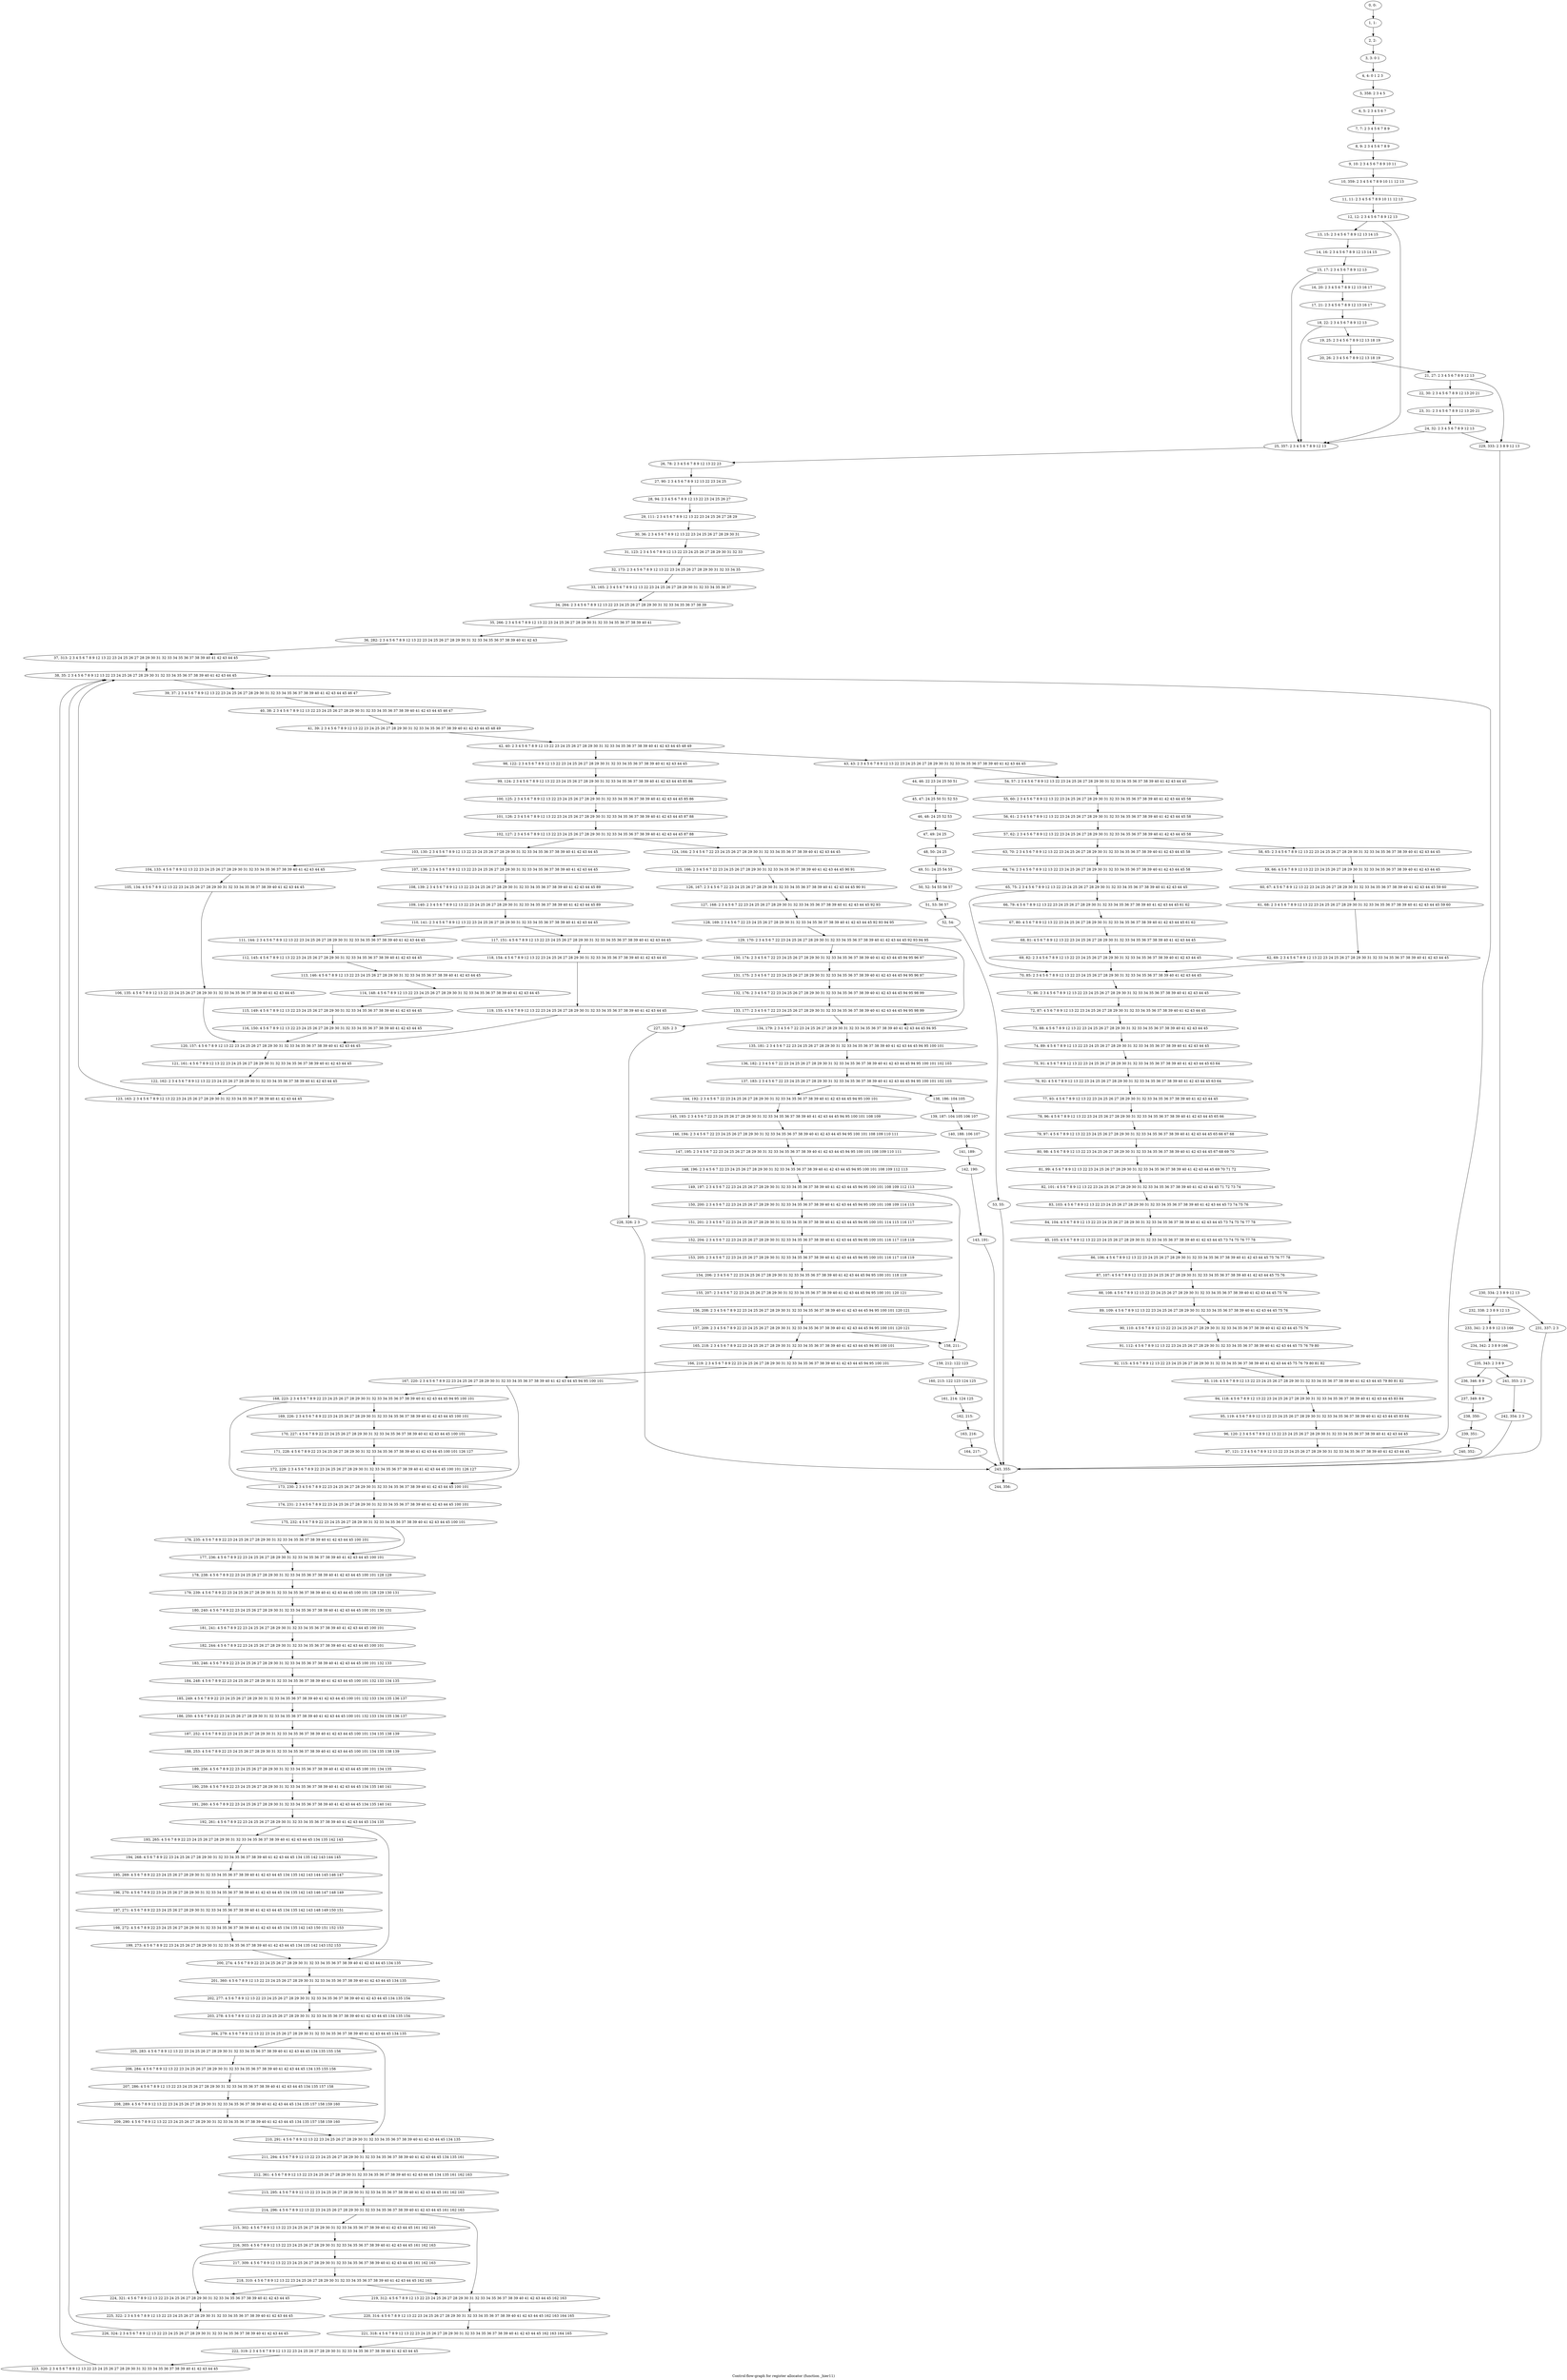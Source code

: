 digraph G {
graph [label="Control-flow-graph for register allocator (function _hier11)"]
0[label="0, 0: "];
1[label="1, 1: "];
2[label="2, 2: "];
3[label="3, 3: 0 1 "];
4[label="4, 4: 0 1 2 3 "];
5[label="5, 358: 2 3 4 5 "];
6[label="6, 5: 2 3 4 5 6 7 "];
7[label="7, 7: 2 3 4 5 6 7 8 9 "];
8[label="8, 9: 2 3 4 5 6 7 8 9 "];
9[label="9, 10: 2 3 4 5 6 7 8 9 10 11 "];
10[label="10, 359: 2 3 4 5 6 7 8 9 10 11 12 13 "];
11[label="11, 11: 2 3 4 5 6 7 8 9 10 11 12 13 "];
12[label="12, 12: 2 3 4 5 6 7 8 9 12 13 "];
13[label="13, 15: 2 3 4 5 6 7 8 9 12 13 14 15 "];
14[label="14, 16: 2 3 4 5 6 7 8 9 12 13 14 15 "];
15[label="15, 17: 2 3 4 5 6 7 8 9 12 13 "];
16[label="16, 20: 2 3 4 5 6 7 8 9 12 13 16 17 "];
17[label="17, 21: 2 3 4 5 6 7 8 9 12 13 16 17 "];
18[label="18, 22: 2 3 4 5 6 7 8 9 12 13 "];
19[label="19, 25: 2 3 4 5 6 7 8 9 12 13 18 19 "];
20[label="20, 26: 2 3 4 5 6 7 8 9 12 13 18 19 "];
21[label="21, 27: 2 3 4 5 6 7 8 9 12 13 "];
22[label="22, 30: 2 3 4 5 6 7 8 9 12 13 20 21 "];
23[label="23, 31: 2 3 4 5 6 7 8 9 12 13 20 21 "];
24[label="24, 32: 2 3 4 5 6 7 8 9 12 13 "];
25[label="25, 357: 2 3 4 5 6 7 8 9 12 13 "];
26[label="26, 78: 2 3 4 5 6 7 8 9 12 13 22 23 "];
27[label="27, 90: 2 3 4 5 6 7 8 9 12 13 22 23 24 25 "];
28[label="28, 94: 2 3 4 5 6 7 8 9 12 13 22 23 24 25 26 27 "];
29[label="29, 111: 2 3 4 5 6 7 8 9 12 13 22 23 24 25 26 27 28 29 "];
30[label="30, 36: 2 3 4 5 6 7 8 9 12 13 22 23 24 25 26 27 28 29 30 31 "];
31[label="31, 123: 2 3 4 5 6 7 8 9 12 13 22 23 24 25 26 27 28 29 30 31 32 33 "];
32[label="32, 173: 2 3 4 5 6 7 8 9 12 13 22 23 24 25 26 27 28 29 30 31 32 33 34 35 "];
33[label="33, 165: 2 3 4 5 6 7 8 9 12 13 22 23 24 25 26 27 28 29 30 31 32 33 34 35 36 37 "];
34[label="34, 264: 2 3 4 5 6 7 8 9 12 13 22 23 24 25 26 27 28 29 30 31 32 33 34 35 36 37 38 39 "];
35[label="35, 266: 2 3 4 5 6 7 8 9 12 13 22 23 24 25 26 27 28 29 30 31 32 33 34 35 36 37 38 39 40 41 "];
36[label="36, 282: 2 3 4 5 6 7 8 9 12 13 22 23 24 25 26 27 28 29 30 31 32 33 34 35 36 37 38 39 40 41 42 43 "];
37[label="37, 313: 2 3 4 5 6 7 8 9 12 13 22 23 24 25 26 27 28 29 30 31 32 33 34 35 36 37 38 39 40 41 42 43 44 45 "];
38[label="38, 35: 2 3 4 5 6 7 8 9 12 13 22 23 24 25 26 27 28 29 30 31 32 33 34 35 36 37 38 39 40 41 42 43 44 45 "];
39[label="39, 37: 2 3 4 5 6 7 8 9 12 13 22 23 24 25 26 27 28 29 30 31 32 33 34 35 36 37 38 39 40 41 42 43 44 45 46 47 "];
40[label="40, 38: 2 3 4 5 6 7 8 9 12 13 22 23 24 25 26 27 28 29 30 31 32 33 34 35 36 37 38 39 40 41 42 43 44 45 46 47 "];
41[label="41, 39: 2 3 4 5 6 7 8 9 12 13 22 23 24 25 26 27 28 29 30 31 32 33 34 35 36 37 38 39 40 41 42 43 44 45 48 49 "];
42[label="42, 40: 2 3 4 5 6 7 8 9 12 13 22 23 24 25 26 27 28 29 30 31 32 33 34 35 36 37 38 39 40 41 42 43 44 45 48 49 "];
43[label="43, 43: 2 3 4 5 6 7 8 9 12 13 22 23 24 25 26 27 28 29 30 31 32 33 34 35 36 37 38 39 40 41 42 43 44 45 "];
44[label="44, 46: 22 23 24 25 50 51 "];
45[label="45, 47: 24 25 50 51 52 53 "];
46[label="46, 48: 24 25 52 53 "];
47[label="47, 49: 24 25 "];
48[label="48, 50: 24 25 "];
49[label="49, 51: 24 25 54 55 "];
50[label="50, 52: 54 55 56 57 "];
51[label="51, 53: 56 57 "];
52[label="52, 54: "];
53[label="53, 55: "];
54[label="54, 57: 2 3 4 5 6 7 8 9 12 13 22 23 24 25 26 27 28 29 30 31 32 33 34 35 36 37 38 39 40 41 42 43 44 45 "];
55[label="55, 60: 2 3 4 5 6 7 8 9 12 13 22 23 24 25 26 27 28 29 30 31 32 33 34 35 36 37 38 39 40 41 42 43 44 45 58 "];
56[label="56, 61: 2 3 4 5 6 7 8 9 12 13 22 23 24 25 26 27 28 29 30 31 32 33 34 35 36 37 38 39 40 41 42 43 44 45 58 "];
57[label="57, 62: 2 3 4 5 6 7 8 9 12 13 22 23 24 25 26 27 28 29 30 31 32 33 34 35 36 37 38 39 40 41 42 43 44 45 58 "];
58[label="58, 65: 2 3 4 5 6 7 8 9 12 13 22 23 24 25 26 27 28 29 30 31 32 33 34 35 36 37 38 39 40 41 42 43 44 45 "];
59[label="59, 66: 4 5 6 7 8 9 12 13 22 23 24 25 26 27 28 29 30 31 32 33 34 35 36 37 38 39 40 41 42 43 44 45 "];
60[label="60, 67: 4 5 6 7 8 9 12 13 22 23 24 25 26 27 28 29 30 31 32 33 34 35 36 37 38 39 40 41 42 43 44 45 59 60 "];
61[label="61, 68: 2 3 4 5 6 7 8 9 12 13 22 23 24 25 26 27 28 29 30 31 32 33 34 35 36 37 38 39 40 41 42 43 44 45 59 60 "];
62[label="62, 69: 2 3 4 5 6 7 8 9 12 13 22 23 24 25 26 27 28 29 30 31 32 33 34 35 36 37 38 39 40 41 42 43 44 45 "];
63[label="63, 70: 2 3 4 5 6 7 8 9 12 13 22 23 24 25 26 27 28 29 30 31 32 33 34 35 36 37 38 39 40 41 42 43 44 45 58 "];
64[label="64, 74: 2 3 4 5 6 7 8 9 12 13 22 23 24 25 26 27 28 29 30 31 32 33 34 35 36 37 38 39 40 41 42 43 44 45 58 "];
65[label="65, 75: 2 3 4 5 6 7 8 9 12 13 22 23 24 25 26 27 28 29 30 31 32 33 34 35 36 37 38 39 40 41 42 43 44 45 "];
66[label="66, 79: 4 5 6 7 8 9 12 13 22 23 24 25 26 27 28 29 30 31 32 33 34 35 36 37 38 39 40 41 42 43 44 45 61 62 "];
67[label="67, 80: 4 5 6 7 8 9 12 13 22 23 24 25 26 27 28 29 30 31 32 33 34 35 36 37 38 39 40 41 42 43 44 45 61 62 "];
68[label="68, 81: 4 5 6 7 8 9 12 13 22 23 24 25 26 27 28 29 30 31 32 33 34 35 36 37 38 39 40 41 42 43 44 45 "];
69[label="69, 82: 2 3 4 5 6 7 8 9 12 13 22 23 24 25 26 27 28 29 30 31 32 33 34 35 36 37 38 39 40 41 42 43 44 45 "];
70[label="70, 85: 2 3 4 5 6 7 8 9 12 13 22 23 24 25 26 27 28 29 30 31 32 33 34 35 36 37 38 39 40 41 42 43 44 45 "];
71[label="71, 86: 2 3 4 5 6 7 8 9 12 13 22 23 24 25 26 27 28 29 30 31 32 33 34 35 36 37 38 39 40 41 42 43 44 45 "];
72[label="72, 87: 4 5 6 7 8 9 12 13 22 23 24 25 26 27 28 29 30 31 32 33 34 35 36 37 38 39 40 41 42 43 44 45 "];
73[label="73, 88: 4 5 6 7 8 9 12 13 22 23 24 25 26 27 28 29 30 31 32 33 34 35 36 37 38 39 40 41 42 43 44 45 "];
74[label="74, 89: 4 5 6 7 8 9 12 13 22 23 24 25 26 27 28 29 30 31 32 33 34 35 36 37 38 39 40 41 42 43 44 45 "];
75[label="75, 91: 4 5 6 7 8 9 12 13 22 23 24 25 26 27 28 29 30 31 32 33 34 35 36 37 38 39 40 41 42 43 44 45 63 64 "];
76[label="76, 92: 4 5 6 7 8 9 12 13 22 23 24 25 26 27 28 29 30 31 32 33 34 35 36 37 38 39 40 41 42 43 44 45 63 64 "];
77[label="77, 93: 4 5 6 7 8 9 12 13 22 23 24 25 26 27 28 29 30 31 32 33 34 35 36 37 38 39 40 41 42 43 44 45 "];
78[label="78, 96: 4 5 6 7 8 9 12 13 22 23 24 25 26 27 28 29 30 31 32 33 34 35 36 37 38 39 40 41 42 43 44 45 65 66 "];
79[label="79, 97: 4 5 6 7 8 9 12 13 22 23 24 25 26 27 28 29 30 31 32 33 34 35 36 37 38 39 40 41 42 43 44 45 65 66 67 68 "];
80[label="80, 98: 4 5 6 7 8 9 12 13 22 23 24 25 26 27 28 29 30 31 32 33 34 35 36 37 38 39 40 41 42 43 44 45 67 68 69 70 "];
81[label="81, 99: 4 5 6 7 8 9 12 13 22 23 24 25 26 27 28 29 30 31 32 33 34 35 36 37 38 39 40 41 42 43 44 45 69 70 71 72 "];
82[label="82, 101: 4 5 6 7 8 9 12 13 22 23 24 25 26 27 28 29 30 31 32 33 34 35 36 37 38 39 40 41 42 43 44 45 71 72 73 74 "];
83[label="83, 103: 4 5 6 7 8 9 12 13 22 23 24 25 26 27 28 29 30 31 32 33 34 35 36 37 38 39 40 41 42 43 44 45 73 74 75 76 "];
84[label="84, 104: 4 5 6 7 8 9 12 13 22 23 24 25 26 27 28 29 30 31 32 33 34 35 36 37 38 39 40 41 42 43 44 45 73 74 75 76 77 78 "];
85[label="85, 105: 4 5 6 7 8 9 12 13 22 23 24 25 26 27 28 29 30 31 32 33 34 35 36 37 38 39 40 41 42 43 44 45 73 74 75 76 77 78 "];
86[label="86, 106: 4 5 6 7 8 9 12 13 22 23 24 25 26 27 28 29 30 31 32 33 34 35 36 37 38 39 40 41 42 43 44 45 75 76 77 78 "];
87[label="87, 107: 4 5 6 7 8 9 12 13 22 23 24 25 26 27 28 29 30 31 32 33 34 35 36 37 38 39 40 41 42 43 44 45 75 76 "];
88[label="88, 108: 4 5 6 7 8 9 12 13 22 23 24 25 26 27 28 29 30 31 32 33 34 35 36 37 38 39 40 41 42 43 44 45 75 76 "];
89[label="89, 109: 4 5 6 7 8 9 12 13 22 23 24 25 26 27 28 29 30 31 32 33 34 35 36 37 38 39 40 41 42 43 44 45 75 76 "];
90[label="90, 110: 4 5 6 7 8 9 12 13 22 23 24 25 26 27 28 29 30 31 32 33 34 35 36 37 38 39 40 41 42 43 44 45 75 76 "];
91[label="91, 112: 4 5 6 7 8 9 12 13 22 23 24 25 26 27 28 29 30 31 32 33 34 35 36 37 38 39 40 41 42 43 44 45 75 76 79 80 "];
92[label="92, 115: 4 5 6 7 8 9 12 13 22 23 24 25 26 27 28 29 30 31 32 33 34 35 36 37 38 39 40 41 42 43 44 45 75 76 79 80 81 82 "];
93[label="93, 116: 4 5 6 7 8 9 12 13 22 23 24 25 26 27 28 29 30 31 32 33 34 35 36 37 38 39 40 41 42 43 44 45 79 80 81 82 "];
94[label="94, 118: 4 5 6 7 8 9 12 13 22 23 24 25 26 27 28 29 30 31 32 33 34 35 36 37 38 39 40 41 42 43 44 45 83 84 "];
95[label="95, 119: 4 5 6 7 8 9 12 13 22 23 24 25 26 27 28 29 30 31 32 33 34 35 36 37 38 39 40 41 42 43 44 45 83 84 "];
96[label="96, 120: 2 3 4 5 6 7 8 9 12 13 22 23 24 25 26 27 28 29 30 31 32 33 34 35 36 37 38 39 40 41 42 43 44 45 "];
97[label="97, 121: 2 3 4 5 6 7 8 9 12 13 22 23 24 25 26 27 28 29 30 31 32 33 34 35 36 37 38 39 40 41 42 43 44 45 "];
98[label="98, 122: 2 3 4 5 6 7 8 9 12 13 22 23 24 25 26 27 28 29 30 31 32 33 34 35 36 37 38 39 40 41 42 43 44 45 "];
99[label="99, 124: 2 3 4 5 6 7 8 9 12 13 22 23 24 25 26 27 28 29 30 31 32 33 34 35 36 37 38 39 40 41 42 43 44 45 85 86 "];
100[label="100, 125: 2 3 4 5 6 7 8 9 12 13 22 23 24 25 26 27 28 29 30 31 32 33 34 35 36 37 38 39 40 41 42 43 44 45 85 86 "];
101[label="101, 126: 2 3 4 5 6 7 8 9 12 13 22 23 24 25 26 27 28 29 30 31 32 33 34 35 36 37 38 39 40 41 42 43 44 45 87 88 "];
102[label="102, 127: 2 3 4 5 6 7 8 9 12 13 22 23 24 25 26 27 28 29 30 31 32 33 34 35 36 37 38 39 40 41 42 43 44 45 87 88 "];
103[label="103, 130: 2 3 4 5 6 7 8 9 12 13 22 23 24 25 26 27 28 29 30 31 32 33 34 35 36 37 38 39 40 41 42 43 44 45 "];
104[label="104, 133: 4 5 6 7 8 9 12 13 22 23 24 25 26 27 28 29 30 31 32 33 34 35 36 37 38 39 40 41 42 43 44 45 "];
105[label="105, 134: 4 5 6 7 8 9 12 13 22 23 24 25 26 27 28 29 30 31 32 33 34 35 36 37 38 39 40 41 42 43 44 45 "];
106[label="106, 135: 4 5 6 7 8 9 12 13 22 23 24 25 26 27 28 29 30 31 32 33 34 35 36 37 38 39 40 41 42 43 44 45 "];
107[label="107, 136: 2 3 4 5 6 7 8 9 12 13 22 23 24 25 26 27 28 29 30 31 32 33 34 35 36 37 38 39 40 41 42 43 44 45 "];
108[label="108, 139: 2 3 4 5 6 7 8 9 12 13 22 23 24 25 26 27 28 29 30 31 32 33 34 35 36 37 38 39 40 41 42 43 44 45 89 "];
109[label="109, 140: 2 3 4 5 6 7 8 9 12 13 22 23 24 25 26 27 28 29 30 31 32 33 34 35 36 37 38 39 40 41 42 43 44 45 89 "];
110[label="110, 141: 2 3 4 5 6 7 8 9 12 13 22 23 24 25 26 27 28 29 30 31 32 33 34 35 36 37 38 39 40 41 42 43 44 45 "];
111[label="111, 144: 2 3 4 5 6 7 8 9 12 13 22 23 24 25 26 27 28 29 30 31 32 33 34 35 36 37 38 39 40 41 42 43 44 45 "];
112[label="112, 145: 4 5 6 7 8 9 12 13 22 23 24 25 26 27 28 29 30 31 32 33 34 35 36 37 38 39 40 41 42 43 44 45 "];
113[label="113, 146: 4 5 6 7 8 9 12 13 22 23 24 25 26 27 28 29 30 31 32 33 34 35 36 37 38 39 40 41 42 43 44 45 "];
114[label="114, 148: 4 5 6 7 8 9 12 13 22 23 24 25 26 27 28 29 30 31 32 33 34 35 36 37 38 39 40 41 42 43 44 45 "];
115[label="115, 149: 4 5 6 7 8 9 12 13 22 23 24 25 26 27 28 29 30 31 32 33 34 35 36 37 38 39 40 41 42 43 44 45 "];
116[label="116, 150: 4 5 6 7 8 9 12 13 22 23 24 25 26 27 28 29 30 31 32 33 34 35 36 37 38 39 40 41 42 43 44 45 "];
117[label="117, 151: 4 5 6 7 8 9 12 13 22 23 24 25 26 27 28 29 30 31 32 33 34 35 36 37 38 39 40 41 42 43 44 45 "];
118[label="118, 154: 4 5 6 7 8 9 12 13 22 23 24 25 26 27 28 29 30 31 32 33 34 35 36 37 38 39 40 41 42 43 44 45 "];
119[label="119, 155: 4 5 6 7 8 9 12 13 22 23 24 25 26 27 28 29 30 31 32 33 34 35 36 37 38 39 40 41 42 43 44 45 "];
120[label="120, 157: 4 5 6 7 8 9 12 13 22 23 24 25 26 27 28 29 30 31 32 33 34 35 36 37 38 39 40 41 42 43 44 45 "];
121[label="121, 161: 4 5 6 7 8 9 12 13 22 23 24 25 26 27 28 29 30 31 32 33 34 35 36 37 38 39 40 41 42 43 44 45 "];
122[label="122, 162: 2 3 4 5 6 7 8 9 12 13 22 23 24 25 26 27 28 29 30 31 32 33 34 35 36 37 38 39 40 41 42 43 44 45 "];
123[label="123, 163: 2 3 4 5 6 7 8 9 12 13 22 23 24 25 26 27 28 29 30 31 32 33 34 35 36 37 38 39 40 41 42 43 44 45 "];
124[label="124, 164: 2 3 4 5 6 7 22 23 24 25 26 27 28 29 30 31 32 33 34 35 36 37 38 39 40 41 42 43 44 45 "];
125[label="125, 166: 2 3 4 5 6 7 22 23 24 25 26 27 28 29 30 31 32 33 34 35 36 37 38 39 40 41 42 43 44 45 90 91 "];
126[label="126, 167: 2 3 4 5 6 7 22 23 24 25 26 27 28 29 30 31 32 33 34 35 36 37 38 39 40 41 42 43 44 45 90 91 "];
127[label="127, 168: 2 3 4 5 6 7 22 23 24 25 26 27 28 29 30 31 32 33 34 35 36 37 38 39 40 41 42 43 44 45 92 93 "];
128[label="128, 169: 2 3 4 5 6 7 22 23 24 25 26 27 28 29 30 31 32 33 34 35 36 37 38 39 40 41 42 43 44 45 92 93 94 95 "];
129[label="129, 170: 2 3 4 5 6 7 22 23 24 25 26 27 28 29 30 31 32 33 34 35 36 37 38 39 40 41 42 43 44 45 92 93 94 95 "];
130[label="130, 174: 2 3 4 5 6 7 22 23 24 25 26 27 28 29 30 31 32 33 34 35 36 37 38 39 40 41 42 43 44 45 94 95 96 97 "];
131[label="131, 175: 2 3 4 5 6 7 22 23 24 25 26 27 28 29 30 31 32 33 34 35 36 37 38 39 40 41 42 43 44 45 94 95 96 97 "];
132[label="132, 176: 2 3 4 5 6 7 22 23 24 25 26 27 28 29 30 31 32 33 34 35 36 37 38 39 40 41 42 43 44 45 94 95 98 99 "];
133[label="133, 177: 2 3 4 5 6 7 22 23 24 25 26 27 28 29 30 31 32 33 34 35 36 37 38 39 40 41 42 43 44 45 94 95 98 99 "];
134[label="134, 179: 2 3 4 5 6 7 22 23 24 25 26 27 28 29 30 31 32 33 34 35 36 37 38 39 40 41 42 43 44 45 94 95 "];
135[label="135, 181: 2 3 4 5 6 7 22 23 24 25 26 27 28 29 30 31 32 33 34 35 36 37 38 39 40 41 42 43 44 45 94 95 100 101 "];
136[label="136, 182: 2 3 4 5 6 7 22 23 24 25 26 27 28 29 30 31 32 33 34 35 36 37 38 39 40 41 42 43 44 45 94 95 100 101 102 103 "];
137[label="137, 183: 2 3 4 5 6 7 22 23 24 25 26 27 28 29 30 31 32 33 34 35 36 37 38 39 40 41 42 43 44 45 94 95 100 101 102 103 "];
138[label="138, 186: 104 105 "];
139[label="139, 187: 104 105 106 107 "];
140[label="140, 188: 106 107 "];
141[label="141, 189: "];
142[label="142, 190: "];
143[label="143, 191: "];
144[label="144, 192: 2 3 4 5 6 7 22 23 24 25 26 27 28 29 30 31 32 33 34 35 36 37 38 39 40 41 42 43 44 45 94 95 100 101 "];
145[label="145, 193: 2 3 4 5 6 7 22 23 24 25 26 27 28 29 30 31 32 33 34 35 36 37 38 39 40 41 42 43 44 45 94 95 100 101 108 109 "];
146[label="146, 194: 2 3 4 5 6 7 22 23 24 25 26 27 28 29 30 31 32 33 34 35 36 37 38 39 40 41 42 43 44 45 94 95 100 101 108 109 110 111 "];
147[label="147, 195: 2 3 4 5 6 7 22 23 24 25 26 27 28 29 30 31 32 33 34 35 36 37 38 39 40 41 42 43 44 45 94 95 100 101 108 109 110 111 "];
148[label="148, 196: 2 3 4 5 6 7 22 23 24 25 26 27 28 29 30 31 32 33 34 35 36 37 38 39 40 41 42 43 44 45 94 95 100 101 108 109 112 113 "];
149[label="149, 197: 2 3 4 5 6 7 22 23 24 25 26 27 28 29 30 31 32 33 34 35 36 37 38 39 40 41 42 43 44 45 94 95 100 101 108 109 112 113 "];
150[label="150, 200: 2 3 4 5 6 7 22 23 24 25 26 27 28 29 30 31 32 33 34 35 36 37 38 39 40 41 42 43 44 45 94 95 100 101 108 109 114 115 "];
151[label="151, 201: 2 3 4 5 6 7 22 23 24 25 26 27 28 29 30 31 32 33 34 35 36 37 38 39 40 41 42 43 44 45 94 95 100 101 114 115 116 117 "];
152[label="152, 204: 2 3 4 5 6 7 22 23 24 25 26 27 28 29 30 31 32 33 34 35 36 37 38 39 40 41 42 43 44 45 94 95 100 101 116 117 118 119 "];
153[label="153, 205: 2 3 4 5 6 7 22 23 24 25 26 27 28 29 30 31 32 33 34 35 36 37 38 39 40 41 42 43 44 45 94 95 100 101 116 117 118 119 "];
154[label="154, 206: 2 3 4 5 6 7 22 23 24 25 26 27 28 29 30 31 32 33 34 35 36 37 38 39 40 41 42 43 44 45 94 95 100 101 118 119 "];
155[label="155, 207: 2 3 4 5 6 7 22 23 24 25 26 27 28 29 30 31 32 33 34 35 36 37 38 39 40 41 42 43 44 45 94 95 100 101 120 121 "];
156[label="156, 208: 2 3 4 5 6 7 8 9 22 23 24 25 26 27 28 29 30 31 32 33 34 35 36 37 38 39 40 41 42 43 44 45 94 95 100 101 120 121 "];
157[label="157, 209: 2 3 4 5 6 7 8 9 22 23 24 25 26 27 28 29 30 31 32 33 34 35 36 37 38 39 40 41 42 43 44 45 94 95 100 101 120 121 "];
158[label="158, 211: "];
159[label="159, 212: 122 123 "];
160[label="160, 213: 122 123 124 125 "];
161[label="161, 214: 124 125 "];
162[label="162, 215: "];
163[label="163, 216: "];
164[label="164, 217: "];
165[label="165, 218: 2 3 4 5 6 7 8 9 22 23 24 25 26 27 28 29 30 31 32 33 34 35 36 37 38 39 40 41 42 43 44 45 94 95 100 101 "];
166[label="166, 219: 2 3 4 5 6 7 8 9 22 23 24 25 26 27 28 29 30 31 32 33 34 35 36 37 38 39 40 41 42 43 44 45 94 95 100 101 "];
167[label="167, 220: 2 3 4 5 6 7 8 9 22 23 24 25 26 27 28 29 30 31 32 33 34 35 36 37 38 39 40 41 42 43 44 45 94 95 100 101 "];
168[label="168, 223: 2 3 4 5 6 7 8 9 22 23 24 25 26 27 28 29 30 31 32 33 34 35 36 37 38 39 40 41 42 43 44 45 94 95 100 101 "];
169[label="169, 226: 2 3 4 5 6 7 8 9 22 23 24 25 26 27 28 29 30 31 32 33 34 35 36 37 38 39 40 41 42 43 44 45 100 101 "];
170[label="170, 227: 4 5 6 7 8 9 22 23 24 25 26 27 28 29 30 31 32 33 34 35 36 37 38 39 40 41 42 43 44 45 100 101 "];
171[label="171, 228: 4 5 6 7 8 9 22 23 24 25 26 27 28 29 30 31 32 33 34 35 36 37 38 39 40 41 42 43 44 45 100 101 126 127 "];
172[label="172, 229: 2 3 4 5 6 7 8 9 22 23 24 25 26 27 28 29 30 31 32 33 34 35 36 37 38 39 40 41 42 43 44 45 100 101 126 127 "];
173[label="173, 230: 2 3 4 5 6 7 8 9 22 23 24 25 26 27 28 29 30 31 32 33 34 35 36 37 38 39 40 41 42 43 44 45 100 101 "];
174[label="174, 231: 2 3 4 5 6 7 8 9 22 23 24 25 26 27 28 29 30 31 32 33 34 35 36 37 38 39 40 41 42 43 44 45 100 101 "];
175[label="175, 232: 4 5 6 7 8 9 22 23 24 25 26 27 28 29 30 31 32 33 34 35 36 37 38 39 40 41 42 43 44 45 100 101 "];
176[label="176, 235: 4 5 6 7 8 9 22 23 24 25 26 27 28 29 30 31 32 33 34 35 36 37 38 39 40 41 42 43 44 45 100 101 "];
177[label="177, 236: 4 5 6 7 8 9 22 23 24 25 26 27 28 29 30 31 32 33 34 35 36 37 38 39 40 41 42 43 44 45 100 101 "];
178[label="178, 238: 4 5 6 7 8 9 22 23 24 25 26 27 28 29 30 31 32 33 34 35 36 37 38 39 40 41 42 43 44 45 100 101 128 129 "];
179[label="179, 239: 4 5 6 7 8 9 22 23 24 25 26 27 28 29 30 31 32 33 34 35 36 37 38 39 40 41 42 43 44 45 100 101 128 129 130 131 "];
180[label="180, 240: 4 5 6 7 8 9 22 23 24 25 26 27 28 29 30 31 32 33 34 35 36 37 38 39 40 41 42 43 44 45 100 101 130 131 "];
181[label="181, 241: 4 5 6 7 8 9 22 23 24 25 26 27 28 29 30 31 32 33 34 35 36 37 38 39 40 41 42 43 44 45 100 101 "];
182[label="182, 244: 4 5 6 7 8 9 22 23 24 25 26 27 28 29 30 31 32 33 34 35 36 37 38 39 40 41 42 43 44 45 100 101 "];
183[label="183, 246: 4 5 6 7 8 9 22 23 24 25 26 27 28 29 30 31 32 33 34 35 36 37 38 39 40 41 42 43 44 45 100 101 132 133 "];
184[label="184, 248: 4 5 6 7 8 9 22 23 24 25 26 27 28 29 30 31 32 33 34 35 36 37 38 39 40 41 42 43 44 45 100 101 132 133 134 135 "];
185[label="185, 249: 4 5 6 7 8 9 22 23 24 25 26 27 28 29 30 31 32 33 34 35 36 37 38 39 40 41 42 43 44 45 100 101 132 133 134 135 136 137 "];
186[label="186, 250: 4 5 6 7 8 9 22 23 24 25 26 27 28 29 30 31 32 33 34 35 36 37 38 39 40 41 42 43 44 45 100 101 132 133 134 135 136 137 "];
187[label="187, 252: 4 5 6 7 8 9 22 23 24 25 26 27 28 29 30 31 32 33 34 35 36 37 38 39 40 41 42 43 44 45 100 101 134 135 138 139 "];
188[label="188, 253: 4 5 6 7 8 9 22 23 24 25 26 27 28 29 30 31 32 33 34 35 36 37 38 39 40 41 42 43 44 45 100 101 134 135 138 139 "];
189[label="189, 256: 4 5 6 7 8 9 22 23 24 25 26 27 28 29 30 31 32 33 34 35 36 37 38 39 40 41 42 43 44 45 100 101 134 135 "];
190[label="190, 259: 4 5 6 7 8 9 22 23 24 25 26 27 28 29 30 31 32 33 34 35 36 37 38 39 40 41 42 43 44 45 134 135 140 141 "];
191[label="191, 260: 4 5 6 7 8 9 22 23 24 25 26 27 28 29 30 31 32 33 34 35 36 37 38 39 40 41 42 43 44 45 134 135 140 141 "];
192[label="192, 261: 4 5 6 7 8 9 22 23 24 25 26 27 28 29 30 31 32 33 34 35 36 37 38 39 40 41 42 43 44 45 134 135 "];
193[label="193, 265: 4 5 6 7 8 9 22 23 24 25 26 27 28 29 30 31 32 33 34 35 36 37 38 39 40 41 42 43 44 45 134 135 142 143 "];
194[label="194, 268: 4 5 6 7 8 9 22 23 24 25 26 27 28 29 30 31 32 33 34 35 36 37 38 39 40 41 42 43 44 45 134 135 142 143 144 145 "];
195[label="195, 269: 4 5 6 7 8 9 22 23 24 25 26 27 28 29 30 31 32 33 34 35 36 37 38 39 40 41 42 43 44 45 134 135 142 143 144 145 146 147 "];
196[label="196, 270: 4 5 6 7 8 9 22 23 24 25 26 27 28 29 30 31 32 33 34 35 36 37 38 39 40 41 42 43 44 45 134 135 142 143 146 147 148 149 "];
197[label="197, 271: 4 5 6 7 8 9 22 23 24 25 26 27 28 29 30 31 32 33 34 35 36 37 38 39 40 41 42 43 44 45 134 135 142 143 148 149 150 151 "];
198[label="198, 272: 4 5 6 7 8 9 22 23 24 25 26 27 28 29 30 31 32 33 34 35 36 37 38 39 40 41 42 43 44 45 134 135 142 143 150 151 152 153 "];
199[label="199, 273: 4 5 6 7 8 9 22 23 24 25 26 27 28 29 30 31 32 33 34 35 36 37 38 39 40 41 42 43 44 45 134 135 142 143 152 153 "];
200[label="200, 274: 4 5 6 7 8 9 22 23 24 25 26 27 28 29 30 31 32 33 34 35 36 37 38 39 40 41 42 43 44 45 134 135 "];
201[label="201, 360: 4 5 6 7 8 9 12 13 22 23 24 25 26 27 28 29 30 31 32 33 34 35 36 37 38 39 40 41 42 43 44 45 134 135 "];
202[label="202, 277: 4 5 6 7 8 9 12 13 22 23 24 25 26 27 28 29 30 31 32 33 34 35 36 37 38 39 40 41 42 43 44 45 134 135 154 "];
203[label="203, 278: 4 5 6 7 8 9 12 13 22 23 24 25 26 27 28 29 30 31 32 33 34 35 36 37 38 39 40 41 42 43 44 45 134 135 154 "];
204[label="204, 279: 4 5 6 7 8 9 12 13 22 23 24 25 26 27 28 29 30 31 32 33 34 35 36 37 38 39 40 41 42 43 44 45 134 135 "];
205[label="205, 283: 4 5 6 7 8 9 12 13 22 23 24 25 26 27 28 29 30 31 32 33 34 35 36 37 38 39 40 41 42 43 44 45 134 135 155 156 "];
206[label="206, 284: 4 5 6 7 8 9 12 13 22 23 24 25 26 27 28 29 30 31 32 33 34 35 36 37 38 39 40 41 42 43 44 45 134 135 155 156 "];
207[label="207, 286: 4 5 6 7 8 9 12 13 22 23 24 25 26 27 28 29 30 31 32 33 34 35 36 37 38 39 40 41 42 43 44 45 134 135 157 158 "];
208[label="208, 289: 4 5 6 7 8 9 12 13 22 23 24 25 26 27 28 29 30 31 32 33 34 35 36 37 38 39 40 41 42 43 44 45 134 135 157 158 159 160 "];
209[label="209, 290: 4 5 6 7 8 9 12 13 22 23 24 25 26 27 28 29 30 31 32 33 34 35 36 37 38 39 40 41 42 43 44 45 134 135 157 158 159 160 "];
210[label="210, 291: 4 5 6 7 8 9 12 13 22 23 24 25 26 27 28 29 30 31 32 33 34 35 36 37 38 39 40 41 42 43 44 45 134 135 "];
211[label="211, 294: 4 5 6 7 8 9 12 13 22 23 24 25 26 27 28 29 30 31 32 33 34 35 36 37 38 39 40 41 42 43 44 45 134 135 161 "];
212[label="212, 361: 4 5 6 7 8 9 12 13 22 23 24 25 26 27 28 29 30 31 32 33 34 35 36 37 38 39 40 41 42 43 44 45 134 135 161 162 163 "];
213[label="213, 295: 4 5 6 7 8 9 12 13 22 23 24 25 26 27 28 29 30 31 32 33 34 35 36 37 38 39 40 41 42 43 44 45 161 162 163 "];
214[label="214, 296: 4 5 6 7 8 9 12 13 22 23 24 25 26 27 28 29 30 31 32 33 34 35 36 37 38 39 40 41 42 43 44 45 161 162 163 "];
215[label="215, 302: 4 5 6 7 8 9 12 13 22 23 24 25 26 27 28 29 30 31 32 33 34 35 36 37 38 39 40 41 42 43 44 45 161 162 163 "];
216[label="216, 303: 4 5 6 7 8 9 12 13 22 23 24 25 26 27 28 29 30 31 32 33 34 35 36 37 38 39 40 41 42 43 44 45 161 162 163 "];
217[label="217, 309: 4 5 6 7 8 9 12 13 22 23 24 25 26 27 28 29 30 31 32 33 34 35 36 37 38 39 40 41 42 43 44 45 161 162 163 "];
218[label="218, 310: 4 5 6 7 8 9 12 13 22 23 24 25 26 27 28 29 30 31 32 33 34 35 36 37 38 39 40 41 42 43 44 45 162 163 "];
219[label="219, 312: 4 5 6 7 8 9 12 13 22 23 24 25 26 27 28 29 30 31 32 33 34 35 36 37 38 39 40 41 42 43 44 45 162 163 "];
220[label="220, 314: 4 5 6 7 8 9 12 13 22 23 24 25 26 27 28 29 30 31 32 33 34 35 36 37 38 39 40 41 42 43 44 45 162 163 164 165 "];
221[label="221, 318: 4 5 6 7 8 9 12 13 22 23 24 25 26 27 28 29 30 31 32 33 34 35 36 37 38 39 40 41 42 43 44 45 162 163 164 165 "];
222[label="222, 319: 2 3 4 5 6 7 8 9 12 13 22 23 24 25 26 27 28 29 30 31 32 33 34 35 36 37 38 39 40 41 42 43 44 45 "];
223[label="223, 320: 2 3 4 5 6 7 8 9 12 13 22 23 24 25 26 27 28 29 30 31 32 33 34 35 36 37 38 39 40 41 42 43 44 45 "];
224[label="224, 321: 4 5 6 7 8 9 12 13 22 23 24 25 26 27 28 29 30 31 32 33 34 35 36 37 38 39 40 41 42 43 44 45 "];
225[label="225, 322: 2 3 4 5 6 7 8 9 12 13 22 23 24 25 26 27 28 29 30 31 32 33 34 35 36 37 38 39 40 41 42 43 44 45 "];
226[label="226, 324: 2 3 4 5 6 7 8 9 12 13 22 23 24 25 26 27 28 29 30 31 32 33 34 35 36 37 38 39 40 41 42 43 44 45 "];
227[label="227, 325: 2 3 "];
228[label="228, 326: 2 3 "];
229[label="229, 333: 2 3 8 9 12 13 "];
230[label="230, 334: 2 3 8 9 12 13 "];
231[label="231, 337: 2 3 "];
232[label="232, 338: 2 3 8 9 12 13 "];
233[label="233, 341: 2 3 8 9 12 13 166 "];
234[label="234, 342: 2 3 8 9 166 "];
235[label="235, 343: 2 3 8 9 "];
236[label="236, 346: 8 9 "];
237[label="237, 349: 8 9 "];
238[label="238, 350: "];
239[label="239, 351: "];
240[label="240, 352: "];
241[label="241, 353: 2 3 "];
242[label="242, 354: 2 3 "];
243[label="243, 355: "];
244[label="244, 356: "];
0->1 ;
1->2 ;
2->3 ;
3->4 ;
4->5 ;
5->6 ;
6->7 ;
7->8 ;
8->9 ;
9->10 ;
10->11 ;
11->12 ;
12->13 ;
12->25 ;
13->14 ;
14->15 ;
15->16 ;
15->25 ;
16->17 ;
17->18 ;
18->19 ;
18->25 ;
19->20 ;
20->21 ;
21->22 ;
21->229 ;
22->23 ;
23->24 ;
24->25 ;
24->229 ;
25->26 ;
26->27 ;
27->28 ;
28->29 ;
29->30 ;
30->31 ;
31->32 ;
32->33 ;
33->34 ;
34->35 ;
35->36 ;
36->37 ;
37->38 ;
38->39 ;
39->40 ;
40->41 ;
41->42 ;
42->43 ;
42->98 ;
43->44 ;
43->54 ;
44->45 ;
45->46 ;
46->47 ;
47->48 ;
48->49 ;
49->50 ;
50->51 ;
51->52 ;
52->53 ;
53->243 ;
54->55 ;
55->56 ;
56->57 ;
57->58 ;
57->63 ;
58->59 ;
59->60 ;
60->61 ;
61->62 ;
62->70 ;
63->64 ;
64->65 ;
65->66 ;
65->70 ;
66->67 ;
67->68 ;
68->69 ;
69->70 ;
70->71 ;
71->72 ;
72->73 ;
73->74 ;
74->75 ;
75->76 ;
76->77 ;
77->78 ;
78->79 ;
79->80 ;
80->81 ;
81->82 ;
82->83 ;
83->84 ;
84->85 ;
85->86 ;
86->87 ;
87->88 ;
88->89 ;
89->90 ;
90->91 ;
91->92 ;
92->93 ;
93->94 ;
94->95 ;
95->96 ;
96->97 ;
97->38 ;
98->99 ;
99->100 ;
100->101 ;
101->102 ;
102->103 ;
102->124 ;
103->104 ;
103->107 ;
104->105 ;
105->106 ;
106->120 ;
107->108 ;
108->109 ;
109->110 ;
110->111 ;
110->117 ;
111->112 ;
112->113 ;
113->114 ;
114->115 ;
115->116 ;
116->120 ;
117->118 ;
118->119 ;
119->120 ;
120->121 ;
121->122 ;
122->123 ;
123->38 ;
124->125 ;
125->126 ;
126->127 ;
127->128 ;
128->129 ;
129->130 ;
129->134 ;
130->131 ;
131->132 ;
132->133 ;
133->134 ;
133->227 ;
134->135 ;
135->136 ;
136->137 ;
137->138 ;
137->144 ;
138->139 ;
139->140 ;
140->141 ;
141->142 ;
142->143 ;
143->243 ;
144->145 ;
145->146 ;
146->147 ;
147->148 ;
148->149 ;
149->150 ;
149->158 ;
150->151 ;
151->152 ;
152->153 ;
153->154 ;
154->155 ;
155->156 ;
156->157 ;
157->158 ;
157->165 ;
158->159 ;
159->160 ;
160->161 ;
161->162 ;
162->163 ;
163->164 ;
164->243 ;
165->166 ;
166->167 ;
167->168 ;
167->173 ;
168->169 ;
168->173 ;
169->170 ;
170->171 ;
171->172 ;
172->173 ;
173->174 ;
174->175 ;
175->176 ;
175->177 ;
176->177 ;
177->178 ;
178->179 ;
179->180 ;
180->181 ;
181->182 ;
182->183 ;
183->184 ;
184->185 ;
185->186 ;
186->187 ;
187->188 ;
188->189 ;
189->190 ;
190->191 ;
191->192 ;
192->193 ;
192->200 ;
193->194 ;
194->195 ;
195->196 ;
196->197 ;
197->198 ;
198->199 ;
199->200 ;
200->201 ;
201->202 ;
202->203 ;
203->204 ;
204->205 ;
204->210 ;
205->206 ;
206->207 ;
207->208 ;
208->209 ;
209->210 ;
210->211 ;
211->212 ;
212->213 ;
213->214 ;
214->215 ;
214->219 ;
215->216 ;
216->217 ;
216->224 ;
217->218 ;
218->219 ;
218->224 ;
219->220 ;
220->221 ;
221->222 ;
222->223 ;
223->38 ;
224->225 ;
225->226 ;
226->38 ;
227->228 ;
228->243 ;
229->230 ;
230->231 ;
230->232 ;
231->243 ;
232->233 ;
233->234 ;
234->235 ;
235->236 ;
235->241 ;
236->237 ;
237->238 ;
238->239 ;
239->240 ;
240->243 ;
241->242 ;
242->243 ;
243->244 ;
}
